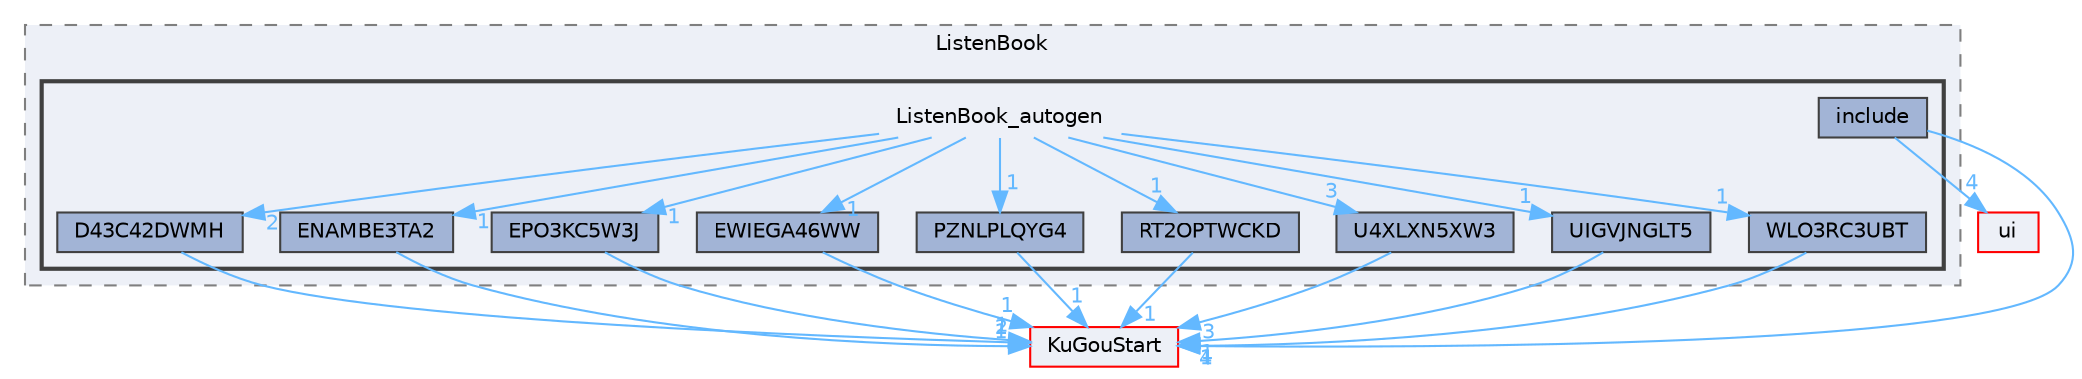 digraph "ListenBook_autogen"
{
 // LATEX_PDF_SIZE
  bgcolor="transparent";
  edge [fontname=Helvetica,fontsize=10,labelfontname=Helvetica,labelfontsize=10];
  node [fontname=Helvetica,fontsize=10,shape=box,height=0.2,width=0.4];
  compound=true
  subgraph clusterdir_e55e7176c56297cc2756dbc885ed8dc0 {
    graph [ bgcolor="#edf0f7", pencolor="grey50", label="ListenBook", fontname=Helvetica,fontsize=10 style="filled,dashed", URL="dir_e55e7176c56297cc2756dbc885ed8dc0.html",tooltip=""]
  subgraph clusterdir_75711a4a231da906fde07b7664c78588 {
    graph [ bgcolor="#edf0f7", pencolor="grey25", label="", fontname=Helvetica,fontsize=10 style="filled,bold", URL="dir_75711a4a231da906fde07b7664c78588.html",tooltip=""]
    dir_75711a4a231da906fde07b7664c78588 [shape=plaintext, label="ListenBook_autogen"];
  dir_22f043bc0bdb8de1b27efac8e7e07b64 [label="D43C42DWMH", fillcolor="#a2b4d6", color="grey25", style="filled", URL="dir_22f043bc0bdb8de1b27efac8e7e07b64.html",tooltip=""];
  dir_c0e97d1415826d3cbb0bf2b2a831fe33 [label="ENAMBE3TA2", fillcolor="#a2b4d6", color="grey25", style="filled", URL="dir_c0e97d1415826d3cbb0bf2b2a831fe33.html",tooltip=""];
  dir_191e4bdad26b1e0044231141b5a9a7c8 [label="EPO3KC5W3J", fillcolor="#a2b4d6", color="grey25", style="filled", URL="dir_191e4bdad26b1e0044231141b5a9a7c8.html",tooltip=""];
  dir_3882c90f91ff70bc7b7744d2ee82ea03 [label="EWIEGA46WW", fillcolor="#a2b4d6", color="grey25", style="filled", URL="dir_3882c90f91ff70bc7b7744d2ee82ea03.html",tooltip=""];
  dir_4b90d83ae6b2deec4e071b2244600adf [label="include", fillcolor="#a2b4d6", color="grey25", style="filled", URL="dir_4b90d83ae6b2deec4e071b2244600adf.html",tooltip=""];
  dir_52f5b8aecc9dbbc23c786c9671aad5c1 [label="PZNLPLQYG4", fillcolor="#a2b4d6", color="grey25", style="filled", URL="dir_52f5b8aecc9dbbc23c786c9671aad5c1.html",tooltip=""];
  dir_6b273caa2c51902f3bf88b9db35be5f1 [label="RT2OPTWCKD", fillcolor="#a2b4d6", color="grey25", style="filled", URL="dir_6b273caa2c51902f3bf88b9db35be5f1.html",tooltip=""];
  dir_4e781e22b31f62f08710e7a16dbce195 [label="U4XLXN5XW3", fillcolor="#a2b4d6", color="grey25", style="filled", URL="dir_4e781e22b31f62f08710e7a16dbce195.html",tooltip=""];
  dir_6819abda59bab6830bdb5a884a0f2c0a [label="UIGVJNGLT5", fillcolor="#a2b4d6", color="grey25", style="filled", URL="dir_6819abda59bab6830bdb5a884a0f2c0a.html",tooltip=""];
  dir_1500242ace400548378abbb54ef4d02e [label="WLO3RC3UBT", fillcolor="#a2b4d6", color="grey25", style="filled", URL="dir_1500242ace400548378abbb54ef4d02e.html",tooltip=""];
  }
  }
  dir_1788f8309b1a812dcb800a185471cf6c [label="ui", fillcolor="#edf0f7", color="red", style="filled", URL="dir_1788f8309b1a812dcb800a185471cf6c.html",tooltip=""];
  dir_e60601b218beddc6af0778ac41ea9cb2 [label="KuGouStart", fillcolor="#edf0f7", color="red", style="filled", URL="dir_e60601b218beddc6af0778ac41ea9cb2.html",tooltip=""];
  dir_75711a4a231da906fde07b7664c78588->dir_1500242ace400548378abbb54ef4d02e [headlabel="1", labeldistance=1.5 headhref="dir_000176_000372.html" href="dir_000176_000372.html" color="steelblue1" fontcolor="steelblue1"];
  dir_75711a4a231da906fde07b7664c78588->dir_191e4bdad26b1e0044231141b5a9a7c8 [headlabel="1", labeldistance=1.5 headhref="dir_000176_000089.html" href="dir_000176_000089.html" color="steelblue1" fontcolor="steelblue1"];
  dir_75711a4a231da906fde07b7664c78588->dir_22f043bc0bdb8de1b27efac8e7e07b64 [headlabel="2", labeldistance=1.5 headhref="dir_000176_000056.html" href="dir_000176_000056.html" color="steelblue1" fontcolor="steelblue1"];
  dir_75711a4a231da906fde07b7664c78588->dir_3882c90f91ff70bc7b7744d2ee82ea03 [headlabel="1", labeldistance=1.5 headhref="dir_000176_000097.html" href="dir_000176_000097.html" color="steelblue1" fontcolor="steelblue1"];
  dir_75711a4a231da906fde07b7664c78588->dir_4e781e22b31f62f08710e7a16dbce195 [headlabel="3", labeldistance=1.5 headhref="dir_000176_000347.html" href="dir_000176_000347.html" color="steelblue1" fontcolor="steelblue1"];
  dir_75711a4a231da906fde07b7664c78588->dir_52f5b8aecc9dbbc23c786c9671aad5c1 [headlabel="1", labeldistance=1.5 headhref="dir_000176_000292.html" href="dir_000176_000292.html" color="steelblue1" fontcolor="steelblue1"];
  dir_75711a4a231da906fde07b7664c78588->dir_6819abda59bab6830bdb5a884a0f2c0a [headlabel="1", labeldistance=1.5 headhref="dir_000176_000352.html" href="dir_000176_000352.html" color="steelblue1" fontcolor="steelblue1"];
  dir_75711a4a231da906fde07b7664c78588->dir_6b273caa2c51902f3bf88b9db35be5f1 [headlabel="1", labeldistance=1.5 headhref="dir_000176_000319.html" href="dir_000176_000319.html" color="steelblue1" fontcolor="steelblue1"];
  dir_75711a4a231da906fde07b7664c78588->dir_c0e97d1415826d3cbb0bf2b2a831fe33 [headlabel="1", labeldistance=1.5 headhref="dir_000176_000088.html" href="dir_000176_000088.html" color="steelblue1" fontcolor="steelblue1"];
  dir_22f043bc0bdb8de1b27efac8e7e07b64->dir_e60601b218beddc6af0778ac41ea9cb2 [headlabel="2", labeldistance=1.5 headhref="dir_000056_000172.html" href="dir_000056_000172.html" color="steelblue1" fontcolor="steelblue1"];
  dir_c0e97d1415826d3cbb0bf2b2a831fe33->dir_e60601b218beddc6af0778ac41ea9cb2 [headlabel="1", labeldistance=1.5 headhref="dir_000088_000172.html" href="dir_000088_000172.html" color="steelblue1" fontcolor="steelblue1"];
  dir_191e4bdad26b1e0044231141b5a9a7c8->dir_e60601b218beddc6af0778ac41ea9cb2 [headlabel="1", labeldistance=1.5 headhref="dir_000089_000172.html" href="dir_000089_000172.html" color="steelblue1" fontcolor="steelblue1"];
  dir_3882c90f91ff70bc7b7744d2ee82ea03->dir_e60601b218beddc6af0778ac41ea9cb2 [headlabel="1", labeldistance=1.5 headhref="dir_000097_000172.html" href="dir_000097_000172.html" color="steelblue1" fontcolor="steelblue1"];
  dir_4b90d83ae6b2deec4e071b2244600adf->dir_1788f8309b1a812dcb800a185471cf6c [headlabel="4", labeldistance=1.5 headhref="dir_000141_000351.html" href="dir_000141_000351.html" color="steelblue1" fontcolor="steelblue1"];
  dir_4b90d83ae6b2deec4e071b2244600adf->dir_e60601b218beddc6af0778ac41ea9cb2 [headlabel="4", labeldistance=1.5 headhref="dir_000141_000172.html" href="dir_000141_000172.html" color="steelblue1" fontcolor="steelblue1"];
  dir_52f5b8aecc9dbbc23c786c9671aad5c1->dir_e60601b218beddc6af0778ac41ea9cb2 [headlabel="1", labeldistance=1.5 headhref="dir_000292_000172.html" href="dir_000292_000172.html" color="steelblue1" fontcolor="steelblue1"];
  dir_6b273caa2c51902f3bf88b9db35be5f1->dir_e60601b218beddc6af0778ac41ea9cb2 [headlabel="1", labeldistance=1.5 headhref="dir_000319_000172.html" href="dir_000319_000172.html" color="steelblue1" fontcolor="steelblue1"];
  dir_4e781e22b31f62f08710e7a16dbce195->dir_e60601b218beddc6af0778ac41ea9cb2 [headlabel="3", labeldistance=1.5 headhref="dir_000347_000172.html" href="dir_000347_000172.html" color="steelblue1" fontcolor="steelblue1"];
  dir_6819abda59bab6830bdb5a884a0f2c0a->dir_e60601b218beddc6af0778ac41ea9cb2 [headlabel="1", labeldistance=1.5 headhref="dir_000352_000172.html" href="dir_000352_000172.html" color="steelblue1" fontcolor="steelblue1"];
  dir_1500242ace400548378abbb54ef4d02e->dir_e60601b218beddc6af0778ac41ea9cb2 [headlabel="1", labeldistance=1.5 headhref="dir_000372_000172.html" href="dir_000372_000172.html" color="steelblue1" fontcolor="steelblue1"];
}
